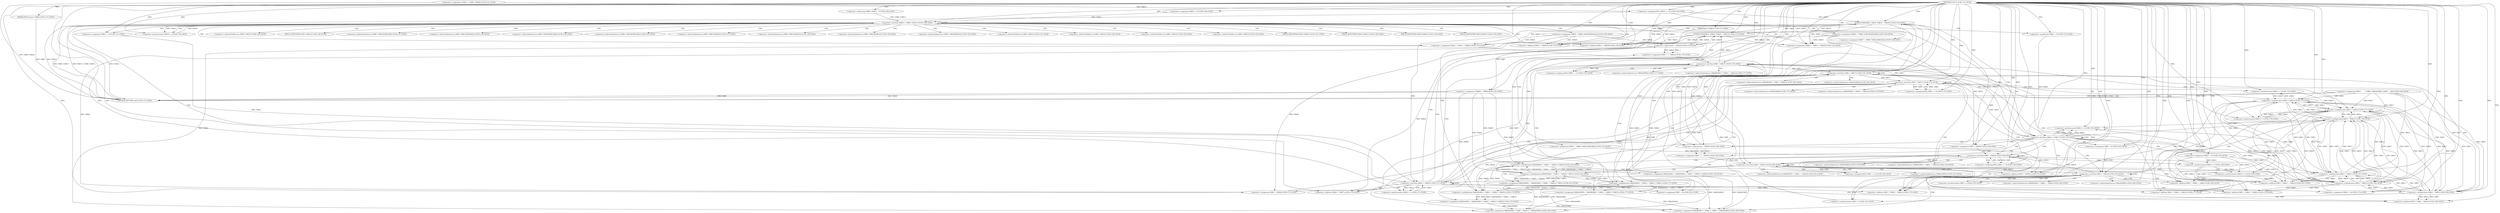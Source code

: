 
digraph "FUN7" {  

"12509" [label = "(METHOD,FUN7)<SUB>137</SUB>" ]

"12804" [label = "(METHOD_RETURN,void)<SUB>137</SUB>" ]

"12510" [label = "(PARAM,DWTContext *VAR8)<SUB>137</SUB>" ]

"12511" [label = "(PARAM,float *VAR9)<SUB>137</SUB>" ]

"12515" [label = "(&lt;operator&gt;.assignment,VAR11       = VAR8-&gt;VAR12[VAR8-&gt;VAR13 - 1][0])<SUB>140</SUB>" ]

"12529" [label = "(&lt;operator&gt;.assignment,*VAR14 = VAR8-&gt;VAR28)<SUB>141</SUB>" ]

"12535" [label = "(&lt;operator&gt;.assignment,*VAR29 = VAR9)<SUB>142</SUB>" ]

"12538" [label = "(&lt;operator&gt;.assignmentPlus,VAR14 += 5)<SUB>144</SUB>" ]

"12546" [label = "(&lt;operator&gt;.lessThan,VAR10 &lt; VAR8-&gt;VAR13)<SUB>146</SUB>" ]

"12551" [label = "(&lt;operator&gt;.postIncrement,VAR10++)<SUB>146</SUB>" ]

"12543" [label = "(&lt;operator&gt;.assignment,VAR10 = 0)<SUB>146</SUB>" ]

"12559" [label = "(&lt;operator&gt;.assignment,VAR16 = VAR8-&gt;VAR12[VAR10][0])<SUB>147</SUB>" ]

"12568" [label = "(&lt;operator&gt;.assignment,VAR17 = VAR8-&gt;VAR12[VAR10][1])<SUB>148</SUB>" ]

"12577" [label = "(&lt;operator&gt;.assignment,VAR18 = VAR8-&gt;VAR19[VAR10][0])<SUB>149</SUB>" ]

"12586" [label = "(&lt;operator&gt;.assignment,VAR20 = VAR8-&gt;VAR19[VAR10][1])<SUB>150</SUB>" ]

"12596" [label = "(&lt;operator&gt;.assignment,VAR22 = VAR14 + VAR18)<SUB>154</SUB>" ]

"12700" [label = "(&lt;operator&gt;.assignment,VAR22 = VAR14 + VAR20)<SUB>170</SUB>" ]

"12606" [label = "(&lt;operator&gt;.lessThan,VAR21 &lt; VAR17)<SUB>155</SUB>" ]

"12609" [label = "(&lt;operator&gt;.postIncrement,VAR21++)<SUB>155</SUB>" ]

"12710" [label = "(&lt;operator&gt;.lessThan,VAR21 &lt; VAR16)<SUB>171</SUB>" ]

"12713" [label = "(&lt;operator&gt;.postIncrement,VAR21++)<SUB>171</SUB>" ]

"12522" [label = "(&lt;operator&gt;.subtraction,VAR8-&gt;VAR13 - 1)<SUB>140</SUB>" ]

"12598" [label = "(&lt;operator&gt;.addition,VAR14 + VAR18)<SUB>154</SUB>" ]

"12603" [label = "(&lt;operator&gt;.assignment,VAR21 = 0)<SUB>155</SUB>" ]

"12614" [label = "(&lt;operator&gt;.assignment,VAR23 = 0)<SUB>156</SUB>" ]

"12673" [label = "(FUN6,FUN6(VAR14, VAR18, VAR18 + VAR16))<SUB>163</SUB>" ]

"12702" [label = "(&lt;operator&gt;.addition,VAR14 + VAR20)<SUB>170</SUB>" ]

"12707" [label = "(&lt;operator&gt;.assignment,VAR21 = 0)<SUB>171</SUB>" ]

"12718" [label = "(&lt;operator&gt;.assignment,VAR23 = 0)<SUB>172</SUB>" ]

"12777" [label = "(FUN6,FUN6(VAR14, VAR20, VAR20 + VAR17))<SUB>179</SUB>" ]

"12622" [label = "(&lt;operator&gt;.lessThan,VAR5 &lt; VAR16)<SUB>158</SUB>" ]

"12631" [label = "(&lt;operator&gt;.assignment,VAR22[VAR5] = VAR29[VAR11 * VAR21 + VAR23] * VAR30)<SUB>159</SUB>" ]

"12651" [label = "(&lt;operator&gt;.lessThan,VAR5 &lt; VAR16)<SUB>160</SUB>" ]

"12660" [label = "(&lt;operator&gt;.assignment,VAR22[VAR5] = VAR29[VAR11 * VAR21 + VAR23] * VAR31)<SUB>161</SUB>" ]

"12684" [label = "(&lt;operator&gt;.lessThan,VAR5 &lt; VAR16)<SUB>165</SUB>" ]

"12687" [label = "(&lt;operator&gt;.postIncrement,VAR5++)<SUB>165</SUB>" ]

"12689" [label = "(&lt;operator&gt;.assignment,VAR29[VAR11 * VAR21 + VAR5] = VAR22[VAR5])<SUB>166</SUB>" ]

"12726" [label = "(&lt;operator&gt;.lessThan,VAR5 &lt; VAR17)<SUB>174</SUB>" ]

"12735" [label = "(&lt;operator&gt;.assignment,VAR22[VAR5] = VAR29[VAR11 * VAR23 + VAR21] * VAR30)<SUB>175</SUB>" ]

"12755" [label = "(&lt;operator&gt;.lessThan,VAR5 &lt; VAR17)<SUB>176</SUB>" ]

"12764" [label = "(&lt;operator&gt;.assignment,VAR22[VAR5] = VAR29[VAR11 * VAR23 + VAR21] * VAR31)<SUB>177</SUB>" ]

"12788" [label = "(&lt;operator&gt;.lessThan,VAR5 &lt; VAR17)<SUB>181</SUB>" ]

"12791" [label = "(&lt;operator&gt;.postIncrement,VAR5++)<SUB>181</SUB>" ]

"12793" [label = "(&lt;operator&gt;.assignment,VAR29[VAR11 * VAR5 + VAR21] = VAR22[VAR5])<SUB>182</SUB>" ]

"12619" [label = "(&lt;operator&gt;.assignment,VAR5 = VAR18)<SUB>158</SUB>" ]

"12626" [label = "(&lt;operator&gt;.assignmentPlus,VAR5 += 2)<SUB>158</SUB>" ]

"12629" [label = "(&lt;operator&gt;.postIncrement,VAR23++)<SUB>158</SUB>" ]

"12646" [label = "(&lt;operator&gt;.assignment,VAR5 = 1 - VAR18)<SUB>160</SUB>" ]

"12655" [label = "(&lt;operator&gt;.assignmentPlus,VAR5 += 2)<SUB>160</SUB>" ]

"12658" [label = "(&lt;operator&gt;.postIncrement,VAR23++)<SUB>160</SUB>" ]

"12676" [label = "(&lt;operator&gt;.addition,VAR18 + VAR16)<SUB>163</SUB>" ]

"12681" [label = "(&lt;operator&gt;.assignment,VAR5 = 0)<SUB>165</SUB>" ]

"12723" [label = "(&lt;operator&gt;.assignment,VAR5 = VAR20)<SUB>174</SUB>" ]

"12730" [label = "(&lt;operator&gt;.assignmentPlus,VAR5 += 2)<SUB>174</SUB>" ]

"12733" [label = "(&lt;operator&gt;.postIncrement,VAR23++)<SUB>174</SUB>" ]

"12750" [label = "(&lt;operator&gt;.assignment,VAR5 = 1 - VAR20)<SUB>176</SUB>" ]

"12759" [label = "(&lt;operator&gt;.assignmentPlus,VAR5 += 2)<SUB>176</SUB>" ]

"12762" [label = "(&lt;operator&gt;.postIncrement,VAR23++)<SUB>176</SUB>" ]

"12780" [label = "(&lt;operator&gt;.addition,VAR20 + VAR17)<SUB>179</SUB>" ]

"12785" [label = "(&lt;operator&gt;.assignment,VAR5 = 0)<SUB>181</SUB>" ]

"12635" [label = "(&lt;operator&gt;.multiplication,VAR29[VAR11 * VAR21 + VAR23] * VAR30)<SUB>159</SUB>" ]

"12664" [label = "(&lt;operator&gt;.multiplication,VAR29[VAR11 * VAR21 + VAR23] * VAR31)<SUB>161</SUB>" ]

"12739" [label = "(&lt;operator&gt;.multiplication,VAR29[VAR11 * VAR23 + VAR21] * VAR30)<SUB>175</SUB>" ]

"12768" [label = "(&lt;operator&gt;.multiplication,VAR29[VAR11 * VAR23 + VAR21] * VAR31)<SUB>177</SUB>" ]

"12648" [label = "(&lt;operator&gt;.subtraction,1 - VAR18)<SUB>160</SUB>" ]

"12692" [label = "(&lt;operator&gt;.addition,VAR11 * VAR21 + VAR5)<SUB>166</SUB>" ]

"12752" [label = "(&lt;operator&gt;.subtraction,1 - VAR20)<SUB>176</SUB>" ]

"12796" [label = "(&lt;operator&gt;.addition,VAR11 * VAR5 + VAR21)<SUB>182</SUB>" ]

"12638" [label = "(&lt;operator&gt;.addition,VAR11 * VAR21 + VAR23)<SUB>159</SUB>" ]

"12667" [label = "(&lt;operator&gt;.addition,VAR11 * VAR21 + VAR23)<SUB>161</SUB>" ]

"12693" [label = "(&lt;operator&gt;.multiplication,VAR11 * VAR21)<SUB>166</SUB>" ]

"12742" [label = "(&lt;operator&gt;.addition,VAR11 * VAR23 + VAR21)<SUB>175</SUB>" ]

"12771" [label = "(&lt;operator&gt;.addition,VAR11 * VAR23 + VAR21)<SUB>177</SUB>" ]

"12797" [label = "(&lt;operator&gt;.multiplication,VAR11 * VAR5)<SUB>182</SUB>" ]

"12639" [label = "(&lt;operator&gt;.multiplication,VAR11 * VAR21)<SUB>159</SUB>" ]

"12668" [label = "(&lt;operator&gt;.multiplication,VAR11 * VAR21)<SUB>161</SUB>" ]

"12743" [label = "(&lt;operator&gt;.multiplication,VAR11 * VAR23)<SUB>175</SUB>" ]

"12772" [label = "(&lt;operator&gt;.multiplication,VAR11 * VAR23)<SUB>177</SUB>" ]

"12548" [label = "(&lt;operator&gt;.indirectFieldAccess,VAR8-&gt;VAR13)<SUB>146</SUB>" ]

"12550" [label = "(FIELD_IDENTIFIER,VAR13,VAR13)<SUB>146</SUB>" ]

"12561" [label = "(&lt;operator&gt;.indirectIndexAccess,VAR8-&gt;VAR12[VAR10][0])<SUB>147</SUB>" ]

"12570" [label = "(&lt;operator&gt;.indirectIndexAccess,VAR8-&gt;VAR12[VAR10][1])<SUB>148</SUB>" ]

"12579" [label = "(&lt;operator&gt;.indirectIndexAccess,VAR8-&gt;VAR19[VAR10][0])<SUB>149</SUB>" ]

"12588" [label = "(&lt;operator&gt;.indirectIndexAccess,VAR8-&gt;VAR19[VAR10][1])<SUB>150</SUB>" ]

"12562" [label = "(&lt;operator&gt;.indirectIndexAccess,VAR8-&gt;VAR12[VAR10])<SUB>147</SUB>" ]

"12571" [label = "(&lt;operator&gt;.indirectIndexAccess,VAR8-&gt;VAR12[VAR10])<SUB>148</SUB>" ]

"12580" [label = "(&lt;operator&gt;.indirectIndexAccess,VAR8-&gt;VAR19[VAR10])<SUB>149</SUB>" ]

"12589" [label = "(&lt;operator&gt;.indirectIndexAccess,VAR8-&gt;VAR19[VAR10])<SUB>150</SUB>" ]

"12563" [label = "(&lt;operator&gt;.indirectFieldAccess,VAR8-&gt;VAR12)<SUB>147</SUB>" ]

"12572" [label = "(&lt;operator&gt;.indirectFieldAccess,VAR8-&gt;VAR12)<SUB>148</SUB>" ]

"12581" [label = "(&lt;operator&gt;.indirectFieldAccess,VAR8-&gt;VAR19)<SUB>149</SUB>" ]

"12590" [label = "(&lt;operator&gt;.indirectFieldAccess,VAR8-&gt;VAR19)<SUB>150</SUB>" ]

"12565" [label = "(FIELD_IDENTIFIER,VAR12,VAR12)<SUB>147</SUB>" ]

"12574" [label = "(FIELD_IDENTIFIER,VAR12,VAR12)<SUB>148</SUB>" ]

"12583" [label = "(FIELD_IDENTIFIER,VAR19,VAR19)<SUB>149</SUB>" ]

"12592" [label = "(FIELD_IDENTIFIER,VAR19,VAR19)<SUB>150</SUB>" ]

"12632" [label = "(&lt;operator&gt;.indirectIndexAccess,VAR22[VAR5])<SUB>159</SUB>" ]

"12661" [label = "(&lt;operator&gt;.indirectIndexAccess,VAR22[VAR5])<SUB>161</SUB>" ]

"12690" [label = "(&lt;operator&gt;.indirectIndexAccess,VAR29[VAR11 * VAR21 + VAR5])<SUB>166</SUB>" ]

"12697" [label = "(&lt;operator&gt;.indirectIndexAccess,VAR22[VAR5])<SUB>166</SUB>" ]

"12736" [label = "(&lt;operator&gt;.indirectIndexAccess,VAR22[VAR5])<SUB>175</SUB>" ]

"12765" [label = "(&lt;operator&gt;.indirectIndexAccess,VAR22[VAR5])<SUB>177</SUB>" ]

"12794" [label = "(&lt;operator&gt;.indirectIndexAccess,VAR29[VAR11 * VAR5 + VAR21])<SUB>182</SUB>" ]

"12801" [label = "(&lt;operator&gt;.indirectIndexAccess,VAR22[VAR5])<SUB>182</SUB>" ]

"12636" [label = "(&lt;operator&gt;.indirectIndexAccess,VAR29[VAR11 * VAR21 + VAR23])<SUB>159</SUB>" ]

"12665" [label = "(&lt;operator&gt;.indirectIndexAccess,VAR29[VAR11 * VAR21 + VAR23])<SUB>161</SUB>" ]

"12740" [label = "(&lt;operator&gt;.indirectIndexAccess,VAR29[VAR11 * VAR23 + VAR21])<SUB>175</SUB>" ]

"12769" [label = "(&lt;operator&gt;.indirectIndexAccess,VAR29[VAR11 * VAR23 + VAR21])<SUB>177</SUB>" ]

  "12510" -> "12804"  [ label = "DDG: VAR8"] 

  "12515" -> "12804"  [ label = "DDG: VAR11"] 

  "12515" -> "12804"  [ label = "DDG: VAR8-&gt;VAR12[VAR8-&gt;VAR13 - 1][0]"] 

  "12529" -> "12804"  [ label = "DDG: VAR8-&gt;VAR28"] 

  "12535" -> "12804"  [ label = "DDG: VAR29"] 

  "12535" -> "12804"  [ label = "DDG: VAR9"] 

  "12538" -> "12804"  [ label = "DDG: VAR14"] 

  "12546" -> "12804"  [ label = "DDG: VAR10"] 

  "12546" -> "12804"  [ label = "DDG: VAR8-&gt;VAR13"] 

  "12546" -> "12804"  [ label = "DDG: VAR10 &lt; VAR8-&gt;VAR13"] 

  "12509" -> "12510"  [ label = "DDG: "] 

  "12509" -> "12511"  [ label = "DDG: "] 

  "12511" -> "12535"  [ label = "DDG: VAR9"] 

  "12509" -> "12535"  [ label = "DDG: "] 

  "12509" -> "12538"  [ label = "DDG: "] 

  "12529" -> "12538"  [ label = "DDG: VAR14"] 

  "12509" -> "12543"  [ label = "DDG: "] 

  "12543" -> "12546"  [ label = "DDG: VAR10"] 

  "12551" -> "12546"  [ label = "DDG: VAR10"] 

  "12509" -> "12546"  [ label = "DDG: "] 

  "12522" -> "12546"  [ label = "DDG: VAR8-&gt;VAR13"] 

  "12546" -> "12551"  [ label = "DDG: VAR10"] 

  "12509" -> "12551"  [ label = "DDG: "] 

  "12538" -> "12596"  [ label = "DDG: VAR14"] 

  "12777" -> "12596"  [ label = "DDG: VAR14"] 

  "12509" -> "12596"  [ label = "DDG: "] 

  "12673" -> "12596"  [ label = "DDG: VAR14"] 

  "12577" -> "12596"  [ label = "DDG: VAR18"] 

  "12673" -> "12700"  [ label = "DDG: VAR14"] 

  "12509" -> "12700"  [ label = "DDG: "] 

  "12586" -> "12700"  [ label = "DDG: VAR20"] 

  "12509" -> "12522"  [ label = "DDG: "] 

  "12538" -> "12598"  [ label = "DDG: VAR14"] 

  "12777" -> "12598"  [ label = "DDG: VAR14"] 

  "12509" -> "12598"  [ label = "DDG: "] 

  "12673" -> "12598"  [ label = "DDG: VAR14"] 

  "12577" -> "12598"  [ label = "DDG: VAR18"] 

  "12509" -> "12603"  [ label = "DDG: "] 

  "12603" -> "12606"  [ label = "DDG: VAR21"] 

  "12609" -> "12606"  [ label = "DDG: VAR21"] 

  "12509" -> "12606"  [ label = "DDG: "] 

  "12568" -> "12606"  [ label = "DDG: VAR17"] 

  "12606" -> "12609"  [ label = "DDG: VAR21"] 

  "12693" -> "12609"  [ label = "DDG: VAR21"] 

  "12668" -> "12609"  [ label = "DDG: VAR21"] 

  "12639" -> "12609"  [ label = "DDG: VAR21"] 

  "12509" -> "12609"  [ label = "DDG: "] 

  "12509" -> "12614"  [ label = "DDG: "] 

  "12673" -> "12702"  [ label = "DDG: VAR14"] 

  "12509" -> "12702"  [ label = "DDG: "] 

  "12586" -> "12702"  [ label = "DDG: VAR20"] 

  "12509" -> "12707"  [ label = "DDG: "] 

  "12707" -> "12710"  [ label = "DDG: VAR21"] 

  "12713" -> "12710"  [ label = "DDG: VAR21"] 

  "12509" -> "12710"  [ label = "DDG: "] 

  "12559" -> "12710"  [ label = "DDG: VAR16"] 

  "12684" -> "12710"  [ label = "DDG: VAR16"] 

  "12710" -> "12713"  [ label = "DDG: VAR21"] 

  "12509" -> "12713"  [ label = "DDG: "] 

  "12509" -> "12718"  [ label = "DDG: "] 

  "12635" -> "12631"  [ label = "DDG: VAR29[VAR11 * VAR21 + VAR23]"] 

  "12635" -> "12631"  [ label = "DDG: VAR30"] 

  "12664" -> "12660"  [ label = "DDG: VAR29[VAR11 * VAR21 + VAR23]"] 

  "12664" -> "12660"  [ label = "DDG: VAR31"] 

  "12509" -> "12673"  [ label = "DDG: "] 

  "12538" -> "12673"  [ label = "DDG: VAR14"] 

  "12777" -> "12673"  [ label = "DDG: VAR14"] 

  "12648" -> "12673"  [ label = "DDG: VAR18"] 

  "12651" -> "12673"  [ label = "DDG: VAR16"] 

  "12596" -> "12689"  [ label = "DDG: VAR22"] 

  "12764" -> "12689"  [ label = "DDG: VAR22[VAR5]"] 

  "12735" -> "12689"  [ label = "DDG: VAR22[VAR5]"] 

  "12660" -> "12689"  [ label = "DDG: VAR22[VAR5]"] 

  "12631" -> "12689"  [ label = "DDG: VAR22[VAR5]"] 

  "12700" -> "12689"  [ label = "DDG: VAR22"] 

  "12739" -> "12735"  [ label = "DDG: VAR29[VAR11 * VAR23 + VAR21]"] 

  "12739" -> "12735"  [ label = "DDG: VAR30"] 

  "12768" -> "12764"  [ label = "DDG: VAR29[VAR11 * VAR23 + VAR21]"] 

  "12768" -> "12764"  [ label = "DDG: VAR31"] 

  "12509" -> "12777"  [ label = "DDG: "] 

  "12673" -> "12777"  [ label = "DDG: VAR14"] 

  "12752" -> "12777"  [ label = "DDG: VAR20"] 

  "12755" -> "12777"  [ label = "DDG: VAR17"] 

  "12700" -> "12793"  [ label = "DDG: VAR22"] 

  "12764" -> "12793"  [ label = "DDG: VAR22[VAR5]"] 

  "12735" -> "12793"  [ label = "DDG: VAR22[VAR5]"] 

  "12660" -> "12793"  [ label = "DDG: VAR22[VAR5]"] 

  "12631" -> "12793"  [ label = "DDG: VAR22[VAR5]"] 

  "12673" -> "12619"  [ label = "DDG: VAR18"] 

  "12509" -> "12619"  [ label = "DDG: "] 

  "12577" -> "12619"  [ label = "DDG: VAR18"] 

  "12619" -> "12622"  [ label = "DDG: VAR5"] 

  "12626" -> "12622"  [ label = "DDG: VAR5"] 

  "12509" -> "12622"  [ label = "DDG: "] 

  "12559" -> "12622"  [ label = "DDG: VAR16"] 

  "12684" -> "12622"  [ label = "DDG: VAR16"] 

  "12509" -> "12626"  [ label = "DDG: "] 

  "12648" -> "12646"  [ label = "DDG: 1"] 

  "12648" -> "12646"  [ label = "DDG: VAR18"] 

  "12646" -> "12651"  [ label = "DDG: VAR5"] 

  "12655" -> "12651"  [ label = "DDG: VAR5"] 

  "12509" -> "12651"  [ label = "DDG: "] 

  "12622" -> "12651"  [ label = "DDG: VAR16"] 

  "12509" -> "12655"  [ label = "DDG: "] 

  "12648" -> "12676"  [ label = "DDG: VAR18"] 

  "12509" -> "12676"  [ label = "DDG: "] 

  "12651" -> "12676"  [ label = "DDG: VAR16"] 

  "12509" -> "12681"  [ label = "DDG: "] 

  "12681" -> "12684"  [ label = "DDG: VAR5"] 

  "12687" -> "12684"  [ label = "DDG: VAR5"] 

  "12509" -> "12684"  [ label = "DDG: "] 

  "12651" -> "12684"  [ label = "DDG: VAR16"] 

  "12509" -> "12687"  [ label = "DDG: "] 

  "12684" -> "12687"  [ label = "DDG: VAR5"] 

  "12777" -> "12723"  [ label = "DDG: VAR20"] 

  "12509" -> "12723"  [ label = "DDG: "] 

  "12586" -> "12723"  [ label = "DDG: VAR20"] 

  "12723" -> "12726"  [ label = "DDG: VAR5"] 

  "12730" -> "12726"  [ label = "DDG: VAR5"] 

  "12509" -> "12726"  [ label = "DDG: "] 

  "12606" -> "12726"  [ label = "DDG: VAR17"] 

  "12788" -> "12726"  [ label = "DDG: VAR17"] 

  "12509" -> "12730"  [ label = "DDG: "] 

  "12752" -> "12750"  [ label = "DDG: 1"] 

  "12752" -> "12750"  [ label = "DDG: VAR20"] 

  "12750" -> "12755"  [ label = "DDG: VAR5"] 

  "12759" -> "12755"  [ label = "DDG: VAR5"] 

  "12509" -> "12755"  [ label = "DDG: "] 

  "12726" -> "12755"  [ label = "DDG: VAR17"] 

  "12509" -> "12759"  [ label = "DDG: "] 

  "12752" -> "12780"  [ label = "DDG: VAR20"] 

  "12509" -> "12780"  [ label = "DDG: "] 

  "12755" -> "12780"  [ label = "DDG: VAR17"] 

  "12509" -> "12785"  [ label = "DDG: "] 

  "12785" -> "12788"  [ label = "DDG: VAR5"] 

  "12791" -> "12788"  [ label = "DDG: VAR5"] 

  "12509" -> "12788"  [ label = "DDG: "] 

  "12755" -> "12788"  [ label = "DDG: VAR17"] 

  "12797" -> "12791"  [ label = "DDG: VAR5"] 

  "12509" -> "12791"  [ label = "DDG: "] 

  "12622" -> "12626"  [ label = "DDG: VAR5"] 

  "12509" -> "12629"  [ label = "DDG: "] 

  "12614" -> "12629"  [ label = "DDG: VAR23"] 

  "12535" -> "12635"  [ label = "DDG: VAR29"] 

  "12664" -> "12635"  [ label = "DDG: VAR29[VAR11 * VAR21 + VAR23]"] 

  "12739" -> "12635"  [ label = "DDG: VAR30"] 

  "12509" -> "12635"  [ label = "DDG: "] 

  "12651" -> "12655"  [ label = "DDG: VAR5"] 

  "12509" -> "12658"  [ label = "DDG: "] 

  "12614" -> "12658"  [ label = "DDG: VAR23"] 

  "12629" -> "12658"  [ label = "DDG: VAR23"] 

  "12535" -> "12664"  [ label = "DDG: VAR29"] 

  "12635" -> "12664"  [ label = "DDG: VAR29[VAR11 * VAR21 + VAR23]"] 

  "12768" -> "12664"  [ label = "DDG: VAR31"] 

  "12509" -> "12664"  [ label = "DDG: "] 

  "12726" -> "12730"  [ label = "DDG: VAR5"] 

  "12743" -> "12733"  [ label = "DDG: VAR23"] 

  "12509" -> "12733"  [ label = "DDG: "] 

  "12535" -> "12739"  [ label = "DDG: VAR29"] 

  "12768" -> "12739"  [ label = "DDG: VAR29[VAR11 * VAR23 + VAR21]"] 

  "12635" -> "12739"  [ label = "DDG: VAR30"] 

  "12509" -> "12739"  [ label = "DDG: "] 

  "12755" -> "12759"  [ label = "DDG: VAR5"] 

  "12772" -> "12762"  [ label = "DDG: VAR23"] 

  "12509" -> "12762"  [ label = "DDG: "] 

  "12535" -> "12768"  [ label = "DDG: VAR29"] 

  "12739" -> "12768"  [ label = "DDG: VAR29[VAR11 * VAR23 + VAR21]"] 

  "12664" -> "12768"  [ label = "DDG: VAR31"] 

  "12509" -> "12768"  [ label = "DDG: "] 

  "12509" -> "12648"  [ label = "DDG: "] 

  "12673" -> "12648"  [ label = "DDG: VAR18"] 

  "12577" -> "12648"  [ label = "DDG: VAR18"] 

  "12693" -> "12692"  [ label = "DDG: VAR11"] 

  "12693" -> "12692"  [ label = "DDG: VAR21"] 

  "12684" -> "12692"  [ label = "DDG: VAR5"] 

  "12509" -> "12692"  [ label = "DDG: "] 

  "12509" -> "12752"  [ label = "DDG: "] 

  "12777" -> "12752"  [ label = "DDG: VAR20"] 

  "12586" -> "12752"  [ label = "DDG: VAR20"] 

  "12797" -> "12796"  [ label = "DDG: VAR11"] 

  "12797" -> "12796"  [ label = "DDG: VAR5"] 

  "12710" -> "12796"  [ label = "DDG: VAR21"] 

  "12509" -> "12796"  [ label = "DDG: "] 

  "12639" -> "12638"  [ label = "DDG: VAR11"] 

  "12639" -> "12638"  [ label = "DDG: VAR21"] 

  "12614" -> "12638"  [ label = "DDG: VAR23"] 

  "12629" -> "12638"  [ label = "DDG: VAR23"] 

  "12509" -> "12638"  [ label = "DDG: "] 

  "12668" -> "12667"  [ label = "DDG: VAR11"] 

  "12668" -> "12667"  [ label = "DDG: VAR21"] 

  "12614" -> "12667"  [ label = "DDG: VAR23"] 

  "12658" -> "12667"  [ label = "DDG: VAR23"] 

  "12629" -> "12667"  [ label = "DDG: VAR23"] 

  "12509" -> "12667"  [ label = "DDG: "] 

  "12515" -> "12693"  [ label = "DDG: VAR11"] 

  "12797" -> "12693"  [ label = "DDG: VAR11"] 

  "12772" -> "12693"  [ label = "DDG: VAR11"] 

  "12743" -> "12693"  [ label = "DDG: VAR11"] 

  "12668" -> "12693"  [ label = "DDG: VAR11"] 

  "12639" -> "12693"  [ label = "DDG: VAR11"] 

  "12509" -> "12693"  [ label = "DDG: "] 

  "12606" -> "12693"  [ label = "DDG: VAR21"] 

  "12668" -> "12693"  [ label = "DDG: VAR21"] 

  "12639" -> "12693"  [ label = "DDG: VAR21"] 

  "12743" -> "12742"  [ label = "DDG: VAR11"] 

  "12743" -> "12742"  [ label = "DDG: VAR23"] 

  "12710" -> "12742"  [ label = "DDG: VAR21"] 

  "12509" -> "12742"  [ label = "DDG: "] 

  "12772" -> "12771"  [ label = "DDG: VAR11"] 

  "12772" -> "12771"  [ label = "DDG: VAR23"] 

  "12710" -> "12771"  [ label = "DDG: VAR21"] 

  "12509" -> "12771"  [ label = "DDG: "] 

  "12515" -> "12797"  [ label = "DDG: VAR11"] 

  "12772" -> "12797"  [ label = "DDG: VAR11"] 

  "12743" -> "12797"  [ label = "DDG: VAR11"] 

  "12693" -> "12797"  [ label = "DDG: VAR11"] 

  "12668" -> "12797"  [ label = "DDG: VAR11"] 

  "12639" -> "12797"  [ label = "DDG: VAR11"] 

  "12509" -> "12797"  [ label = "DDG: "] 

  "12788" -> "12797"  [ label = "DDG: VAR5"] 

  "12515" -> "12639"  [ label = "DDG: VAR11"] 

  "12797" -> "12639"  [ label = "DDG: VAR11"] 

  "12772" -> "12639"  [ label = "DDG: VAR11"] 

  "12743" -> "12639"  [ label = "DDG: VAR11"] 

  "12693" -> "12639"  [ label = "DDG: VAR11"] 

  "12668" -> "12639"  [ label = "DDG: VAR11"] 

  "12509" -> "12639"  [ label = "DDG: "] 

  "12606" -> "12639"  [ label = "DDG: VAR21"] 

  "12515" -> "12668"  [ label = "DDG: VAR11"] 

  "12797" -> "12668"  [ label = "DDG: VAR11"] 

  "12772" -> "12668"  [ label = "DDG: VAR11"] 

  "12743" -> "12668"  [ label = "DDG: VAR11"] 

  "12693" -> "12668"  [ label = "DDG: VAR11"] 

  "12639" -> "12668"  [ label = "DDG: VAR11"] 

  "12509" -> "12668"  [ label = "DDG: "] 

  "12606" -> "12668"  [ label = "DDG: VAR21"] 

  "12639" -> "12668"  [ label = "DDG: VAR21"] 

  "12515" -> "12743"  [ label = "DDG: VAR11"] 

  "12797" -> "12743"  [ label = "DDG: VAR11"] 

  "12772" -> "12743"  [ label = "DDG: VAR11"] 

  "12693" -> "12743"  [ label = "DDG: VAR11"] 

  "12668" -> "12743"  [ label = "DDG: VAR11"] 

  "12639" -> "12743"  [ label = "DDG: VAR11"] 

  "12509" -> "12743"  [ label = "DDG: "] 

  "12718" -> "12743"  [ label = "DDG: VAR23"] 

  "12733" -> "12743"  [ label = "DDG: VAR23"] 

  "12515" -> "12772"  [ label = "DDG: VAR11"] 

  "12797" -> "12772"  [ label = "DDG: VAR11"] 

  "12743" -> "12772"  [ label = "DDG: VAR11"] 

  "12693" -> "12772"  [ label = "DDG: VAR11"] 

  "12668" -> "12772"  [ label = "DDG: VAR11"] 

  "12639" -> "12772"  [ label = "DDG: VAR11"] 

  "12509" -> "12772"  [ label = "DDG: "] 

  "12718" -> "12772"  [ label = "DDG: VAR23"] 

  "12762" -> "12772"  [ label = "DDG: VAR23"] 

  "12733" -> "12772"  [ label = "DDG: VAR23"] 

  "12546" -> "12572"  [ label = "CDG: "] 

  "12546" -> "12581"  [ label = "CDG: "] 

  "12546" -> "12598"  [ label = "CDG: "] 

  "12546" -> "12710"  [ label = "CDG: "] 

  "12546" -> "12590"  [ label = "CDG: "] 

  "12546" -> "12579"  [ label = "CDG: "] 

  "12546" -> "12574"  [ label = "CDG: "] 

  "12546" -> "12586"  [ label = "CDG: "] 

  "12546" -> "12702"  [ label = "CDG: "] 

  "12546" -> "12551"  [ label = "CDG: "] 

  "12546" -> "12700"  [ label = "CDG: "] 

  "12546" -> "12580"  [ label = "CDG: "] 

  "12546" -> "12562"  [ label = "CDG: "] 

  "12546" -> "12603"  [ label = "CDG: "] 

  "12546" -> "12588"  [ label = "CDG: "] 

  "12546" -> "12565"  [ label = "CDG: "] 

  "12546" -> "12577"  [ label = "CDG: "] 

  "12546" -> "12561"  [ label = "CDG: "] 

  "12546" -> "12583"  [ label = "CDG: "] 

  "12546" -> "12707"  [ label = "CDG: "] 

  "12546" -> "12559"  [ label = "CDG: "] 

  "12546" -> "12589"  [ label = "CDG: "] 

  "12546" -> "12571"  [ label = "CDG: "] 

  "12546" -> "12563"  [ label = "CDG: "] 

  "12546" -> "12550"  [ label = "CDG: "] 

  "12546" -> "12568"  [ label = "CDG: "] 

  "12546" -> "12606"  [ label = "CDG: "] 

  "12546" -> "12592"  [ label = "CDG: "] 

  "12546" -> "12596"  [ label = "CDG: "] 

  "12546" -> "12546"  [ label = "CDG: "] 

  "12546" -> "12570"  [ label = "CDG: "] 

  "12546" -> "12548"  [ label = "CDG: "] 

  "12606" -> "12651"  [ label = "CDG: "] 

  "12606" -> "12676"  [ label = "CDG: "] 

  "12606" -> "12681"  [ label = "CDG: "] 

  "12606" -> "12619"  [ label = "CDG: "] 

  "12606" -> "12646"  [ label = "CDG: "] 

  "12606" -> "12614"  [ label = "CDG: "] 

  "12606" -> "12684"  [ label = "CDG: "] 

  "12606" -> "12673"  [ label = "CDG: "] 

  "12606" -> "12609"  [ label = "CDG: "] 

  "12606" -> "12606"  [ label = "CDG: "] 

  "12606" -> "12648"  [ label = "CDG: "] 

  "12606" -> "12622"  [ label = "CDG: "] 

  "12710" -> "12726"  [ label = "CDG: "] 

  "12710" -> "12710"  [ label = "CDG: "] 

  "12710" -> "12788"  [ label = "CDG: "] 

  "12710" -> "12777"  [ label = "CDG: "] 

  "12710" -> "12723"  [ label = "CDG: "] 

  "12710" -> "12713"  [ label = "CDG: "] 

  "12710" -> "12750"  [ label = "CDG: "] 

  "12710" -> "12755"  [ label = "CDG: "] 

  "12710" -> "12718"  [ label = "CDG: "] 

  "12710" -> "12785"  [ label = "CDG: "] 

  "12710" -> "12752"  [ label = "CDG: "] 

  "12710" -> "12780"  [ label = "CDG: "] 

  "12622" -> "12632"  [ label = "CDG: "] 

  "12622" -> "12635"  [ label = "CDG: "] 

  "12622" -> "12626"  [ label = "CDG: "] 

  "12622" -> "12639"  [ label = "CDG: "] 

  "12622" -> "12631"  [ label = "CDG: "] 

  "12622" -> "12629"  [ label = "CDG: "] 

  "12622" -> "12636"  [ label = "CDG: "] 

  "12622" -> "12638"  [ label = "CDG: "] 

  "12622" -> "12622"  [ label = "CDG: "] 

  "12651" -> "12651"  [ label = "CDG: "] 

  "12651" -> "12660"  [ label = "CDG: "] 

  "12651" -> "12668"  [ label = "CDG: "] 

  "12651" -> "12655"  [ label = "CDG: "] 

  "12651" -> "12658"  [ label = "CDG: "] 

  "12651" -> "12664"  [ label = "CDG: "] 

  "12651" -> "12665"  [ label = "CDG: "] 

  "12651" -> "12667"  [ label = "CDG: "] 

  "12651" -> "12661"  [ label = "CDG: "] 

  "12684" -> "12692"  [ label = "CDG: "] 

  "12684" -> "12687"  [ label = "CDG: "] 

  "12684" -> "12693"  [ label = "CDG: "] 

  "12684" -> "12684"  [ label = "CDG: "] 

  "12684" -> "12697"  [ label = "CDG: "] 

  "12684" -> "12690"  [ label = "CDG: "] 

  "12684" -> "12689"  [ label = "CDG: "] 

  "12726" -> "12726"  [ label = "CDG: "] 

  "12726" -> "12735"  [ label = "CDG: "] 

  "12726" -> "12733"  [ label = "CDG: "] 

  "12726" -> "12739"  [ label = "CDG: "] 

  "12726" -> "12740"  [ label = "CDG: "] 

  "12726" -> "12743"  [ label = "CDG: "] 

  "12726" -> "12742"  [ label = "CDG: "] 

  "12726" -> "12730"  [ label = "CDG: "] 

  "12726" -> "12736"  [ label = "CDG: "] 

  "12755" -> "12769"  [ label = "CDG: "] 

  "12755" -> "12762"  [ label = "CDG: "] 

  "12755" -> "12764"  [ label = "CDG: "] 

  "12755" -> "12755"  [ label = "CDG: "] 

  "12755" -> "12768"  [ label = "CDG: "] 

  "12755" -> "12765"  [ label = "CDG: "] 

  "12755" -> "12771"  [ label = "CDG: "] 

  "12755" -> "12759"  [ label = "CDG: "] 

  "12755" -> "12772"  [ label = "CDG: "] 

  "12788" -> "12801"  [ label = "CDG: "] 

  "12788" -> "12788"  [ label = "CDG: "] 

  "12788" -> "12796"  [ label = "CDG: "] 

  "12788" -> "12791"  [ label = "CDG: "] 

  "12788" -> "12797"  [ label = "CDG: "] 

  "12788" -> "12793"  [ label = "CDG: "] 

  "12788" -> "12794"  [ label = "CDG: "] 

}